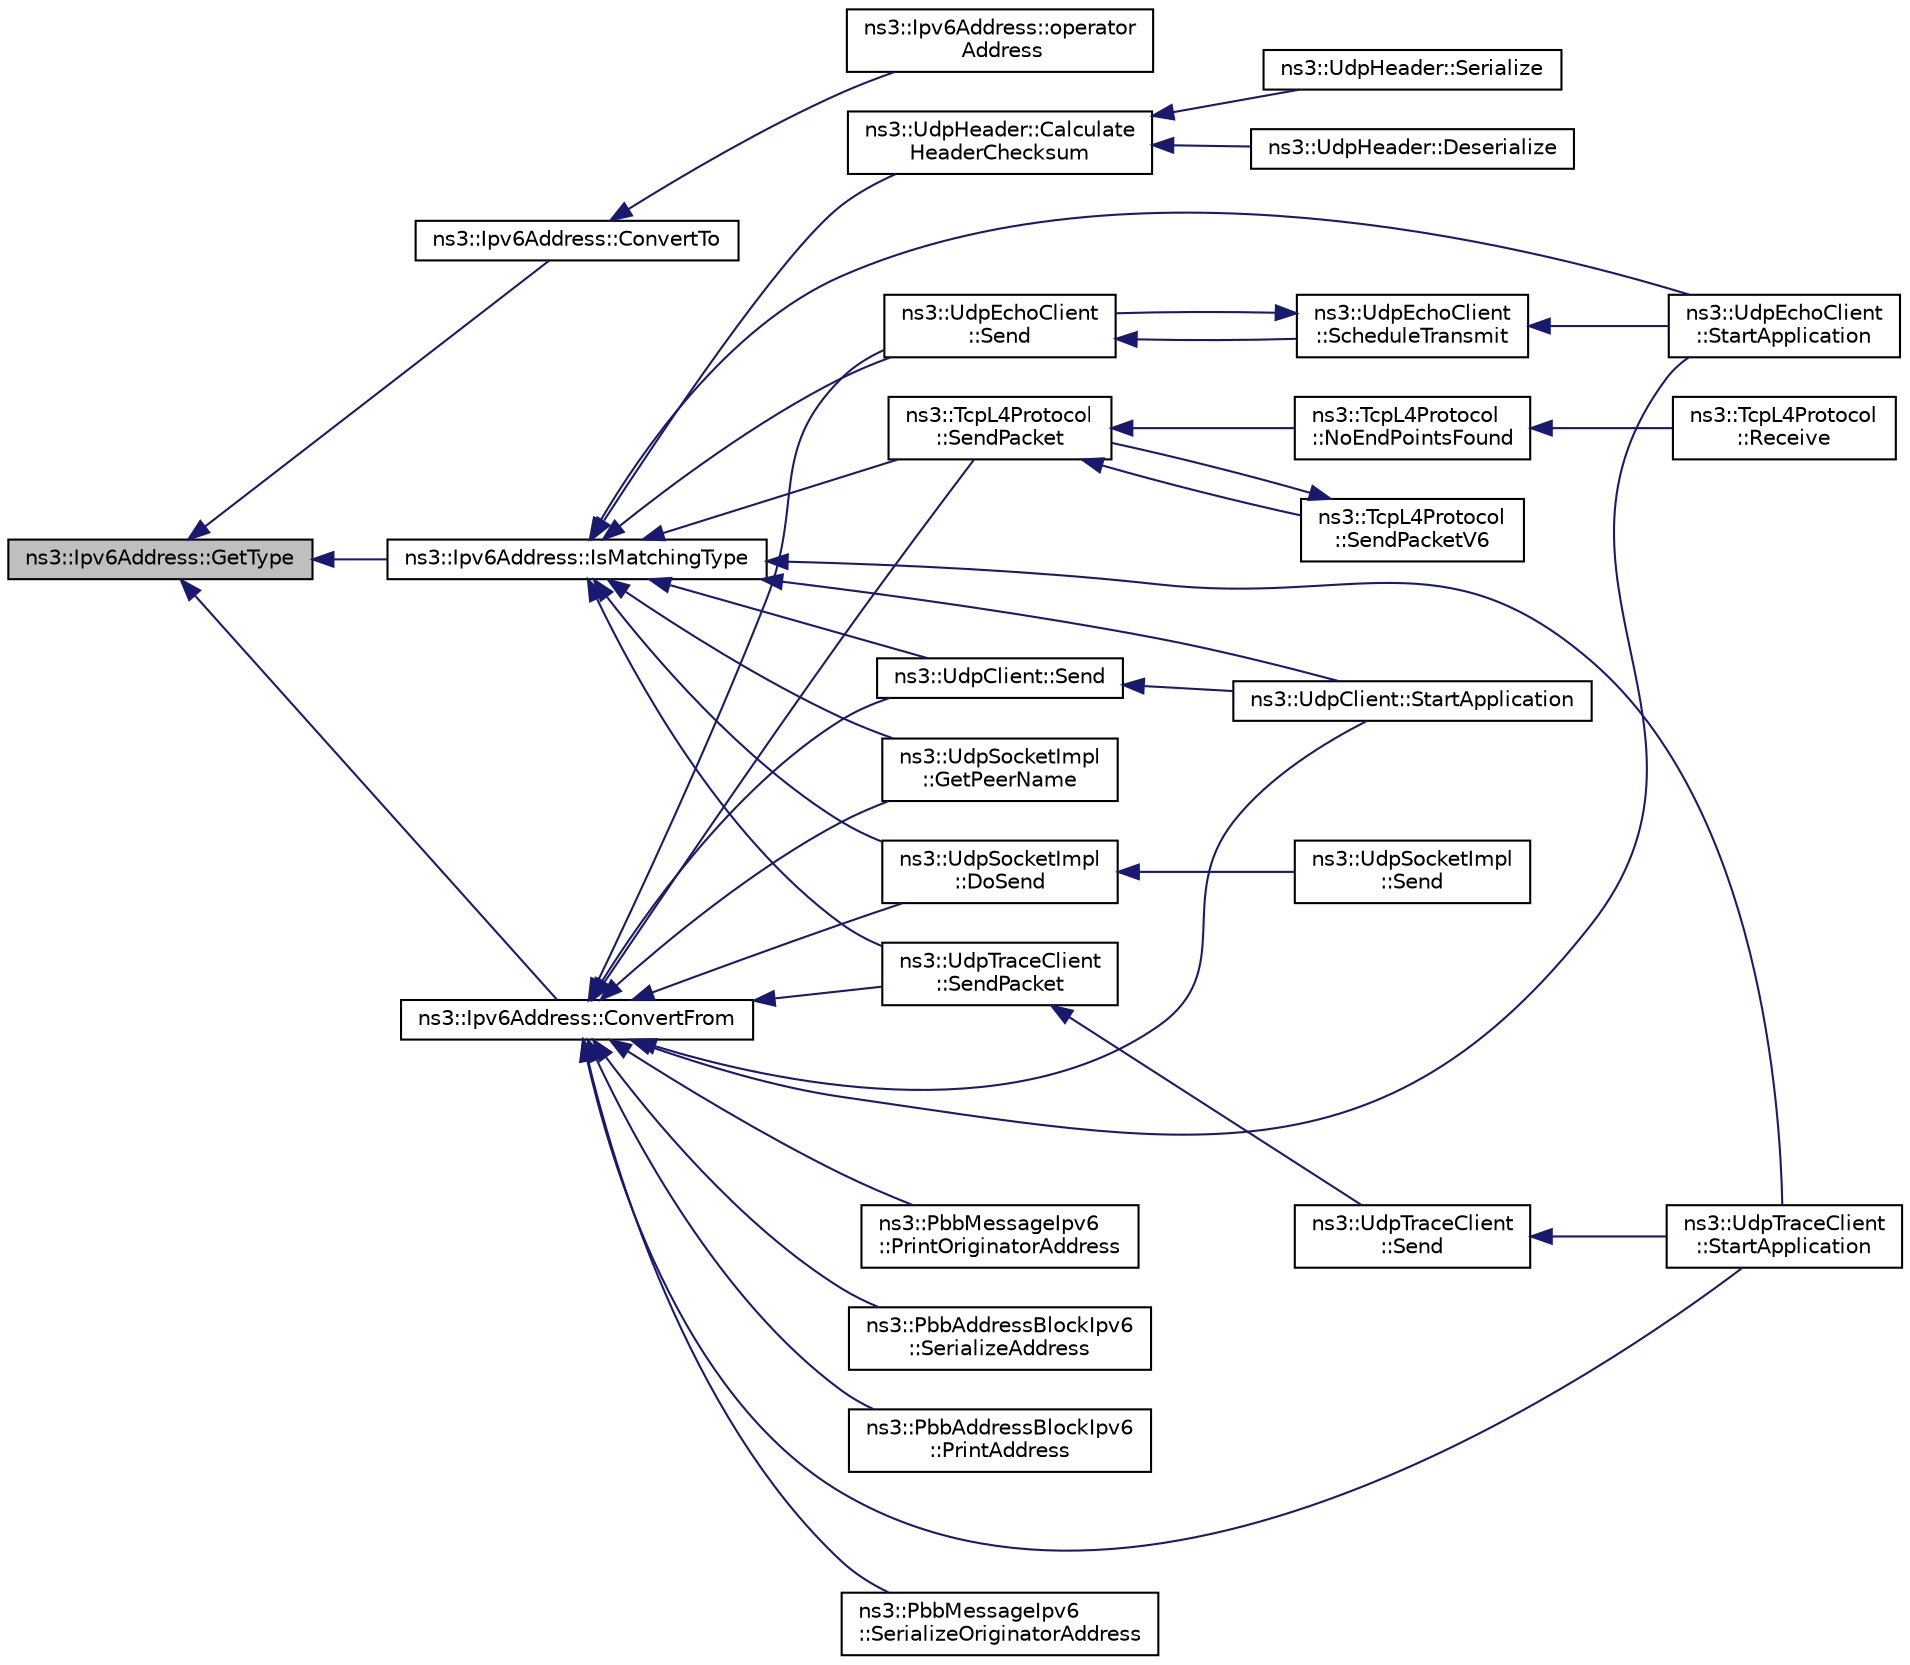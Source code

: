 digraph "ns3::Ipv6Address::GetType"
{
  edge [fontname="Helvetica",fontsize="10",labelfontname="Helvetica",labelfontsize="10"];
  node [fontname="Helvetica",fontsize="10",shape=record];
  rankdir="LR";
  Node1 [label="ns3::Ipv6Address::GetType",height=0.2,width=0.4,color="black", fillcolor="grey75", style="filled", fontcolor="black"];
  Node1 -> Node2 [dir="back",color="midnightblue",fontsize="10",style="solid"];
  Node2 [label="ns3::Ipv6Address::IsMatchingType",height=0.2,width=0.4,color="black", fillcolor="white", style="filled",URL="$d5/de6/classns3_1_1Ipv6Address.html#adbe329370b5a8f7c0f48659d6439dfd1",tooltip="If the Address matches the type. "];
  Node2 -> Node3 [dir="back",color="midnightblue",fontsize="10",style="solid"];
  Node3 [label="ns3::UdpClient::StartApplication",height=0.2,width=0.4,color="black", fillcolor="white", style="filled",URL="$de/da9/classns3_1_1UdpClient.html#a18c3a451f2c18d2edc6a634a913f1474",tooltip="Application specific startup code. "];
  Node2 -> Node4 [dir="back",color="midnightblue",fontsize="10",style="solid"];
  Node4 [label="ns3::UdpClient::Send",height=0.2,width=0.4,color="black", fillcolor="white", style="filled",URL="$de/da9/classns3_1_1UdpClient.html#a1f30c47c9851f26913dbff4560979868",tooltip="Send a packet. "];
  Node4 -> Node3 [dir="back",color="midnightblue",fontsize="10",style="solid"];
  Node2 -> Node5 [dir="back",color="midnightblue",fontsize="10",style="solid"];
  Node5 [label="ns3::UdpEchoClient\l::StartApplication",height=0.2,width=0.4,color="black", fillcolor="white", style="filled",URL="$de/d6b/classns3_1_1UdpEchoClient.html#a48fffea76bbceda5b0bec9c3007411fc",tooltip="Application specific startup code. "];
  Node2 -> Node6 [dir="back",color="midnightblue",fontsize="10",style="solid"];
  Node6 [label="ns3::UdpEchoClient\l::Send",height=0.2,width=0.4,color="black", fillcolor="white", style="filled",URL="$de/d6b/classns3_1_1UdpEchoClient.html#acdbfd43efe67c30d2eb0b92a8dcbcdde",tooltip="Send a packet. "];
  Node6 -> Node7 [dir="back",color="midnightblue",fontsize="10",style="solid"];
  Node7 [label="ns3::UdpEchoClient\l::ScheduleTransmit",height=0.2,width=0.4,color="black", fillcolor="white", style="filled",URL="$de/d6b/classns3_1_1UdpEchoClient.html#aa80d42ed9fca35af021a8063686744b4",tooltip="Schedule the next packet transmission. "];
  Node7 -> Node5 [dir="back",color="midnightblue",fontsize="10",style="solid"];
  Node7 -> Node6 [dir="back",color="midnightblue",fontsize="10",style="solid"];
  Node2 -> Node8 [dir="back",color="midnightblue",fontsize="10",style="solid"];
  Node8 [label="ns3::UdpTraceClient\l::StartApplication",height=0.2,width=0.4,color="black", fillcolor="white", style="filled",URL="$d4/d5a/structns3_1_1UdpTraceClient.html#a7d28a5a8886372fc6b10d5fe9deca035",tooltip="Application specific startup code. "];
  Node2 -> Node9 [dir="back",color="midnightblue",fontsize="10",style="solid"];
  Node9 [label="ns3::UdpTraceClient\l::SendPacket",height=0.2,width=0.4,color="black", fillcolor="white", style="filled",URL="$d4/d5a/structns3_1_1UdpTraceClient.html#a7dfbf9354c464bfe8fe303f520c0b83c",tooltip="Send a packet of a given size. "];
  Node9 -> Node10 [dir="back",color="midnightblue",fontsize="10",style="solid"];
  Node10 [label="ns3::UdpTraceClient\l::Send",height=0.2,width=0.4,color="black", fillcolor="white", style="filled",URL="$d4/d5a/structns3_1_1UdpTraceClient.html#a050aa4d5fea933c1093099846259f6ce",tooltip="Send a packet. "];
  Node10 -> Node8 [dir="back",color="midnightblue",fontsize="10",style="solid"];
  Node2 -> Node11 [dir="back",color="midnightblue",fontsize="10",style="solid"];
  Node11 [label="ns3::TcpL4Protocol\l::SendPacket",height=0.2,width=0.4,color="black", fillcolor="white", style="filled",URL="$df/dc9/classns3_1_1TcpL4Protocol.html#a622217854cad6fdfd562f42a6731ba6c",tooltip="Send a packet via TCP (IP-agnostic) "];
  Node11 -> Node12 [dir="back",color="midnightblue",fontsize="10",style="solid"];
  Node12 [label="ns3::TcpL4Protocol\l::NoEndPointsFound",height=0.2,width=0.4,color="black", fillcolor="white", style="filled",URL="$df/dc9/classns3_1_1TcpL4Protocol.html#a16c65189190c60da860bc60681c01324",tooltip="Check if RST packet should be sent, and in case, send it. "];
  Node12 -> Node13 [dir="back",color="midnightblue",fontsize="10",style="solid"];
  Node13 [label="ns3::TcpL4Protocol\l::Receive",height=0.2,width=0.4,color="black", fillcolor="white", style="filled",URL="$df/dc9/classns3_1_1TcpL4Protocol.html#a73a9498522829954684a7b4fabd6bf3e",tooltip="Called from lower-level layers to send the packet up in the stack. "];
  Node11 -> Node14 [dir="back",color="midnightblue",fontsize="10",style="solid"];
  Node14 [label="ns3::TcpL4Protocol\l::SendPacketV6",height=0.2,width=0.4,color="black", fillcolor="white", style="filled",URL="$df/dc9/classns3_1_1TcpL4Protocol.html#a12831eb88c02c37b3cf42cdda814cd19",tooltip="Send a packet via TCP (IPv6) "];
  Node14 -> Node11 [dir="back",color="midnightblue",fontsize="10",style="solid"];
  Node2 -> Node15 [dir="back",color="midnightblue",fontsize="10",style="solid"];
  Node15 [label="ns3::UdpHeader::Calculate\lHeaderChecksum",height=0.2,width=0.4,color="black", fillcolor="white", style="filled",URL="$d3/dc4/classns3_1_1UdpHeader.html#a09592aff1c50e1537846558505e27f41",tooltip="Calculate the header checksum. "];
  Node15 -> Node16 [dir="back",color="midnightblue",fontsize="10",style="solid"];
  Node16 [label="ns3::UdpHeader::Serialize",height=0.2,width=0.4,color="black", fillcolor="white", style="filled",URL="$d3/dc4/classns3_1_1UdpHeader.html#a5243cf0bfa2bc7f510c8e6c8a5801194"];
  Node15 -> Node17 [dir="back",color="midnightblue",fontsize="10",style="solid"];
  Node17 [label="ns3::UdpHeader::Deserialize",height=0.2,width=0.4,color="black", fillcolor="white", style="filled",URL="$d3/dc4/classns3_1_1UdpHeader.html#a68b4a7689b1741057d91f4360eb71493"];
  Node2 -> Node18 [dir="back",color="midnightblue",fontsize="10",style="solid"];
  Node18 [label="ns3::UdpSocketImpl\l::DoSend",height=0.2,width=0.4,color="black", fillcolor="white", style="filled",URL="$d8/df7/classns3_1_1UdpSocketImpl.html#aeb7a2f7998edd56c9079ac6a3518cd89",tooltip="Send a packet. "];
  Node18 -> Node19 [dir="back",color="midnightblue",fontsize="10",style="solid"];
  Node19 [label="ns3::UdpSocketImpl\l::Send",height=0.2,width=0.4,color="black", fillcolor="white", style="filled",URL="$d8/df7/classns3_1_1UdpSocketImpl.html#ac8e23c2e48d59b943ad5beda3c9b9cce",tooltip="Send data (or dummy data) to the remote host. "];
  Node2 -> Node20 [dir="back",color="midnightblue",fontsize="10",style="solid"];
  Node20 [label="ns3::UdpSocketImpl\l::GetPeerName",height=0.2,width=0.4,color="black", fillcolor="white", style="filled",URL="$d8/df7/classns3_1_1UdpSocketImpl.html#a73c3d2b1f7372550df82af8effb8bbe0",tooltip="Get the peer address of a connected socket. "];
  Node1 -> Node21 [dir="back",color="midnightblue",fontsize="10",style="solid"];
  Node21 [label="ns3::Ipv6Address::ConvertTo",height=0.2,width=0.4,color="black", fillcolor="white", style="filled",URL="$d5/de6/classns3_1_1Ipv6Address.html#ab2705d8de6b8cc6d66a28ad8cec02136",tooltip="convert the IPv6Address object to an Address object. "];
  Node21 -> Node22 [dir="back",color="midnightblue",fontsize="10",style="solid"];
  Node22 [label="ns3::Ipv6Address::operator\l Address",height=0.2,width=0.4,color="black", fillcolor="white", style="filled",URL="$d5/de6/classns3_1_1Ipv6Address.html#acd53adfec6f746fd3875124ecd6f3b57",tooltip="Convert to Address object. "];
  Node1 -> Node23 [dir="back",color="midnightblue",fontsize="10",style="solid"];
  Node23 [label="ns3::Ipv6Address::ConvertFrom",height=0.2,width=0.4,color="black", fillcolor="white", style="filled",URL="$d5/de6/classns3_1_1Ipv6Address.html#ac00bc221a0b226b2090d05468aec4b79",tooltip="Convert the Address object into an Ipv6Address ones. "];
  Node23 -> Node3 [dir="back",color="midnightblue",fontsize="10",style="solid"];
  Node23 -> Node4 [dir="back",color="midnightblue",fontsize="10",style="solid"];
  Node23 -> Node5 [dir="back",color="midnightblue",fontsize="10",style="solid"];
  Node23 -> Node6 [dir="back",color="midnightblue",fontsize="10",style="solid"];
  Node23 -> Node8 [dir="back",color="midnightblue",fontsize="10",style="solid"];
  Node23 -> Node9 [dir="back",color="midnightblue",fontsize="10",style="solid"];
  Node23 -> Node11 [dir="back",color="midnightblue",fontsize="10",style="solid"];
  Node23 -> Node18 [dir="back",color="midnightblue",fontsize="10",style="solid"];
  Node23 -> Node20 [dir="back",color="midnightblue",fontsize="10",style="solid"];
  Node23 -> Node24 [dir="back",color="midnightblue",fontsize="10",style="solid"];
  Node24 [label="ns3::PbbMessageIpv6\l::SerializeOriginatorAddress",height=0.2,width=0.4,color="black", fillcolor="white", style="filled",URL="$db/d3a/classns3_1_1PbbMessageIpv6.html#a10554714139c1ea3a29736a5d84c1961",tooltip="Serialize the originator address. "];
  Node23 -> Node25 [dir="back",color="midnightblue",fontsize="10",style="solid"];
  Node25 [label="ns3::PbbMessageIpv6\l::PrintOriginatorAddress",height=0.2,width=0.4,color="black", fillcolor="white", style="filled",URL="$db/d3a/classns3_1_1PbbMessageIpv6.html#ab3a4625d37d8b7c4c9c290c78cc68688",tooltip="Print the originator address. "];
  Node23 -> Node26 [dir="back",color="midnightblue",fontsize="10",style="solid"];
  Node26 [label="ns3::PbbAddressBlockIpv6\l::SerializeAddress",height=0.2,width=0.4,color="black", fillcolor="white", style="filled",URL="$d7/db5/classns3_1_1PbbAddressBlockIpv6.html#a96952f2acc33614630a2cc35d067c470",tooltip="Serialize one or more addresses. "];
  Node23 -> Node27 [dir="back",color="midnightblue",fontsize="10",style="solid"];
  Node27 [label="ns3::PbbAddressBlockIpv6\l::PrintAddress",height=0.2,width=0.4,color="black", fillcolor="white", style="filled",URL="$d7/db5/classns3_1_1PbbAddressBlockIpv6.html#ab702917910a77fcfcc33a64d31c250f8",tooltip="Print one or more addresses. "];
}
